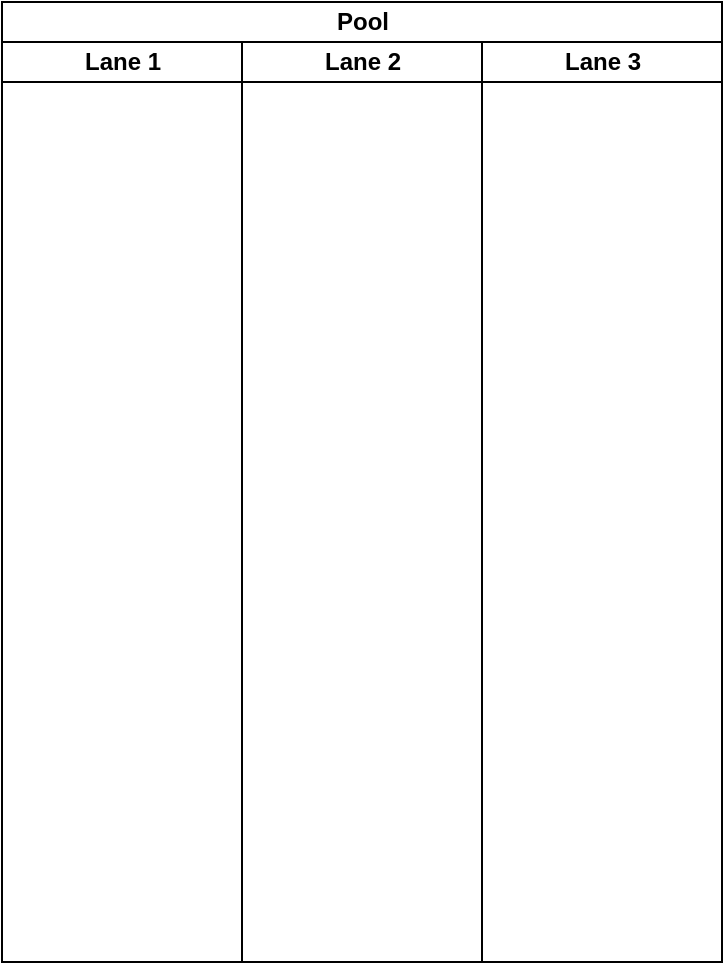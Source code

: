 <mxfile version="24.3.0" type="github">
  <diagram name="Page-1" id="bM4PuII8dpiMSD0iRSCY">
    <mxGraphModel dx="880" dy="1534" grid="1" gridSize="10" guides="1" tooltips="1" connect="1" arrows="1" fold="1" page="1" pageScale="1" pageWidth="850" pageHeight="1100" math="0" shadow="0">
      <root>
        <mxCell id="0" />
        <mxCell id="1" parent="0" />
        <mxCell id="ty9v-8j5mMRCZ05Dtozw-1" value="Pool" style="swimlane;childLayout=stackLayout;resizeParent=1;resizeParentMax=0;startSize=20;html=1;" vertex="1" parent="1">
          <mxGeometry x="240.0" y="-10" width="360" height="480" as="geometry" />
        </mxCell>
        <mxCell id="ty9v-8j5mMRCZ05Dtozw-2" value="Lane 1" style="swimlane;startSize=20;html=1;" vertex="1" parent="ty9v-8j5mMRCZ05Dtozw-1">
          <mxGeometry y="20" width="120" height="460" as="geometry" />
        </mxCell>
        <mxCell id="ty9v-8j5mMRCZ05Dtozw-3" value="Lane 2" style="swimlane;startSize=20;html=1;" vertex="1" parent="ty9v-8j5mMRCZ05Dtozw-1">
          <mxGeometry x="120" y="20" width="120" height="460" as="geometry" />
        </mxCell>
        <mxCell id="ty9v-8j5mMRCZ05Dtozw-4" value="Lane 3" style="swimlane;startSize=20;html=1;" vertex="1" parent="ty9v-8j5mMRCZ05Dtozw-1">
          <mxGeometry x="240" y="20" width="120" height="460" as="geometry" />
        </mxCell>
      </root>
    </mxGraphModel>
  </diagram>
</mxfile>
